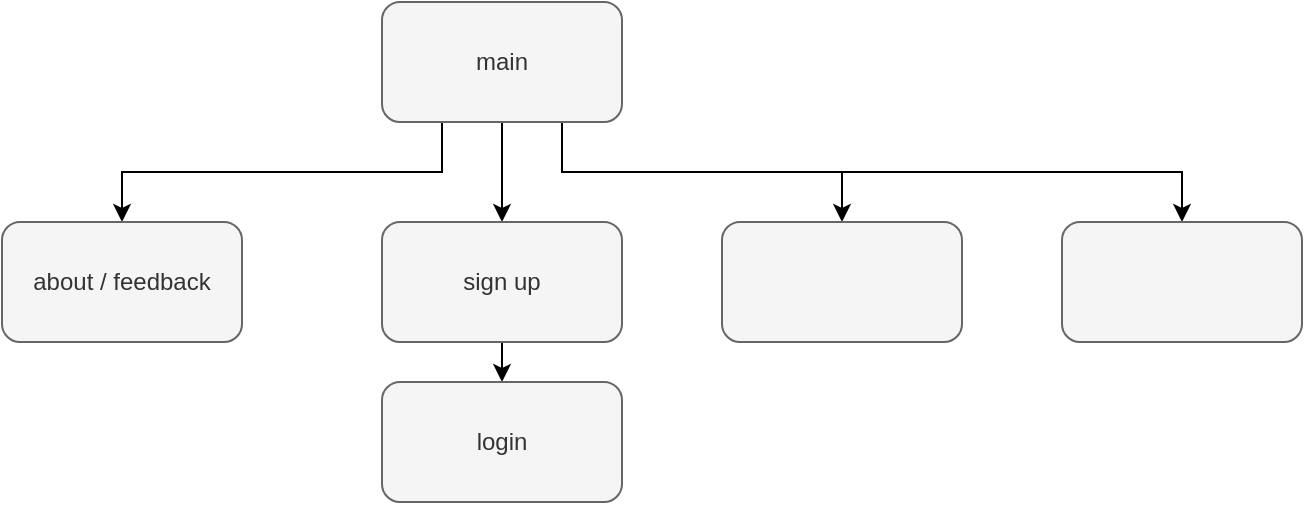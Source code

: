 <mxfile version="26.0.11" pages="7">
  <diagram id="gh9k_8j52p-O5H_IlMyc" name="Hierarchy">
    <mxGraphModel grid="1" page="1" gridSize="10" guides="1" tooltips="1" connect="1" arrows="1" fold="1" pageScale="1" pageWidth="827" pageHeight="1169" math="0" shadow="0">
      <root>
        <mxCell id="0" />
        <mxCell id="1" parent="0" />
        <mxCell id="qr1--aLMxvBS6sgXluEp-1" style="edgeStyle=orthogonalEdgeStyle;rounded=0;orthogonalLoop=1;jettySize=auto;html=1;exitX=0.75;exitY=1;exitDx=0;exitDy=0;entryX=0.5;entryY=0;entryDx=0;entryDy=0;" edge="1" parent="1" source="qr1--aLMxvBS6sgXluEp-5" target="qr1--aLMxvBS6sgXluEp-8">
          <mxGeometry relative="1" as="geometry" />
        </mxCell>
        <mxCell id="qr1--aLMxvBS6sgXluEp-2" style="edgeStyle=orthogonalEdgeStyle;rounded=0;orthogonalLoop=1;jettySize=auto;html=1;exitX=0.25;exitY=1;exitDx=0;exitDy=0;entryX=0.5;entryY=0;entryDx=0;entryDy=0;" edge="1" parent="1" source="qr1--aLMxvBS6sgXluEp-5" target="qr1--aLMxvBS6sgXluEp-9">
          <mxGeometry relative="1" as="geometry" />
        </mxCell>
        <mxCell id="qr1--aLMxvBS6sgXluEp-3" style="edgeStyle=orthogonalEdgeStyle;rounded=0;orthogonalLoop=1;jettySize=auto;html=1;exitX=0.75;exitY=1;exitDx=0;exitDy=0;" edge="1" parent="1" source="qr1--aLMxvBS6sgXluEp-5" target="qr1--aLMxvBS6sgXluEp-10">
          <mxGeometry relative="1" as="geometry" />
        </mxCell>
        <mxCell id="qr1--aLMxvBS6sgXluEp-4" value="" style="edgeStyle=orthogonalEdgeStyle;rounded=0;orthogonalLoop=1;jettySize=auto;html=1;" edge="1" parent="1" source="qr1--aLMxvBS6sgXluEp-5" target="qr1--aLMxvBS6sgXluEp-7">
          <mxGeometry relative="1" as="geometry" />
        </mxCell>
        <mxCell id="qr1--aLMxvBS6sgXluEp-5" value="main" style="rounded=1;whiteSpace=wrap;html=1;fillColor=#f5f5f5;strokeColor=#666666;fontColor=#333333;" vertex="1" parent="1">
          <mxGeometry x="299" y="40" width="120" height="60" as="geometry" />
        </mxCell>
        <mxCell id="qr1--aLMxvBS6sgXluEp-6" value="" style="edgeStyle=orthogonalEdgeStyle;rounded=0;orthogonalLoop=1;jettySize=auto;html=1;" edge="1" parent="1" source="qr1--aLMxvBS6sgXluEp-7">
          <mxGeometry relative="1" as="geometry">
            <mxPoint x="359" y="230" as="targetPoint" />
          </mxGeometry>
        </mxCell>
        <mxCell id="qr1--aLMxvBS6sgXluEp-7" value="sign up" style="rounded=1;whiteSpace=wrap;html=1;fillColor=#f5f5f5;strokeColor=#666666;fontColor=#333333;" vertex="1" parent="1">
          <mxGeometry x="299" y="150" width="120" height="60" as="geometry" />
        </mxCell>
        <mxCell id="qr1--aLMxvBS6sgXluEp-8" value="&lt;span style=&quot;color: rgba(0, 0, 0, 0); font-family: monospace; font-size: 0px; text-align: start; text-wrap-mode: nowrap;&quot;&gt;%3CmxGraphModel%3E%3Croot%3E%3CmxCell%20id%3D%220%22%2F%3E%3CmxCell%20id%3D%221%22%20parent%3D%220%22%2F%3E%3CmxCell%20id%3D%222%22%20value%3D%22login%22%20style%3D%22rounded%3D1%3BwhiteSpace%3Dwrap%3Bhtml%3D1%3BfillColor%3D%23fff2cc%3BstrokeColor%3D%23d6b656%3B%22%20vertex%3D%221%22%20parent%3D%221%22%3E%3CmxGeometry%20x%3D%22299%22%20y%3D%22230%22%20width%3D%22120%22%20height%3D%2260%22%20as%3D%22geometry%22%2F%3E%3C%2FmxCell%3E%3C%2Froot%3E%3C%2FmxGraphModel%3E&lt;/span&gt;" style="rounded=1;whiteSpace=wrap;html=1;fillColor=#f5f5f5;strokeColor=#666666;fontColor=#333333;" vertex="1" parent="1">
          <mxGeometry x="639" y="150" width="120" height="60" as="geometry" />
        </mxCell>
        <mxCell id="qr1--aLMxvBS6sgXluEp-9" value="about / feedback" style="rounded=1;whiteSpace=wrap;html=1;fillColor=#f5f5f5;strokeColor=#666666;fontColor=#333333;" vertex="1" parent="1">
          <mxGeometry x="109" y="150" width="120" height="60" as="geometry" />
        </mxCell>
        <mxCell id="qr1--aLMxvBS6sgXluEp-10" value="" style="rounded=1;whiteSpace=wrap;html=1;fillColor=#f5f5f5;strokeColor=#666666;fontColor=#333333;" vertex="1" parent="1">
          <mxGeometry x="469" y="150" width="120" height="60" as="geometry" />
        </mxCell>
        <mxCell id="qr1--aLMxvBS6sgXluEp-11" value="login" style="rounded=1;whiteSpace=wrap;html=1;fillColor=#f5f5f5;strokeColor=#666666;fontColor=#333333;" vertex="1" parent="1">
          <mxGeometry x="299" y="230" width="120" height="60" as="geometry" />
        </mxCell>
      </root>
    </mxGraphModel>
  </diagram>
  <diagram name="main" id="wjsfS9H0K3WqRL_IGj73">
    <mxGraphModel dx="794" dy="1581" grid="1" gridSize="10" guides="1" tooltips="1" connect="1" arrows="1" fold="1" page="1" pageScale="1" pageWidth="827" pageHeight="1169" math="0" shadow="0">
      <root>
        <mxCell id="0" />
        <mxCell id="1" parent="0" />
        <mxCell id="0zikvnsv1QmQRvV2v9ot-1" value="" style="whiteSpace=wrap;html=1;aspect=fixed;" parent="1" vertex="1">
          <mxGeometry x="103" y="-60" width="897" height="897" as="geometry" />
        </mxCell>
        <mxCell id="0zikvnsv1QmQRvV2v9ot-2" value="LOGO" style="rounded=0;whiteSpace=wrap;html=1;fillColor=#f5f5f5;strokeColor=#666666;fontColor=#333333;" parent="1" vertex="1">
          <mxGeometry x="130" y="-30" width="140" height="60" as="geometry" />
        </mxCell>
        <mxCell id="0zikvnsv1QmQRvV2v9ot-4" value="PICTURE" style="rounded=0;whiteSpace=wrap;html=1;" parent="1" vertex="1">
          <mxGeometry x="165" y="170" width="770" height="200" as="geometry" />
        </mxCell>
        <mxCell id="0zikvnsv1QmQRvV2v9ot-5" value="Sloagan" style="rounded=0;whiteSpace=wrap;html=1;fillColor=#E6E6E6;strokeColor=#666666;fontColor=#333333;" parent="1" vertex="1">
          <mxGeometry x="181.5" y="440" width="740" height="70" as="geometry" />
        </mxCell>
        <mxCell id="A7arfnjbcEf4aqOE2lvE-1" value="&amp;nbsp; &amp;nbsp; &amp;nbsp;HOME&amp;nbsp; |&amp;nbsp; &amp;nbsp; &amp;nbsp; &amp;nbsp; &amp;nbsp; &amp;nbsp; &amp;nbsp; &amp;nbsp; &amp;nbsp; &amp;nbsp; &amp;nbsp;|&amp;nbsp; &amp;nbsp; &amp;nbsp; &amp;nbsp; &amp;nbsp; &amp;nbsp; &amp;nbsp; &amp;nbsp; &amp;nbsp; &amp;nbsp; |&amp;nbsp; &amp;nbsp; &amp;nbsp; &amp;nbsp; &amp;nbsp; &amp;nbsp; &amp;nbsp; &amp;nbsp; &amp;nbsp; &amp;nbsp; &amp;nbsp; |&amp;nbsp; &amp;nbsp;ABOUT&amp;nbsp; |&amp;nbsp; LOGIN/ SIGN&lt;span style=&quot;background-color: initial;&quot;&gt;UP |&amp;nbsp; &amp;nbsp; &amp;nbsp; &amp;nbsp; &amp;nbsp; &amp;nbsp; &amp;nbsp; &amp;nbsp; &amp;nbsp; &amp;nbsp; &amp;nbsp; &amp;nbsp; &amp;nbsp; &amp;nbsp; &amp;nbsp; &amp;nbsp; &amp;nbsp; &amp;nbsp; &amp;nbsp; &amp;nbsp; &amp;nbsp; &amp;nbsp; &amp;nbsp; &amp;nbsp; &amp;nbsp; &amp;nbsp; &amp;nbsp;&lt;/span&gt;" style="rounded=0;whiteSpace=wrap;html=1;fillColor=#B3B3B3;align=left;" vertex="1" parent="1">
          <mxGeometry x="103" y="60" width="897" height="30" as="geometry" />
        </mxCell>
        <mxCell id="0zikvnsv1QmQRvV2v9ot-7" value="" style="rounded=0;whiteSpace=wrap;html=1;fillColor=#bac8d3;strokeColor=#23445d;" parent="1" vertex="1">
          <mxGeometry x="166.5" y="580" width="770" height="200" as="geometry" />
        </mxCell>
        <mxCell id="0zikvnsv1QmQRvV2v9ot-8" value="" style="rounded=0;whiteSpace=wrap;html=1;fillColor=#b0e3e6;strokeColor=#0e8088;" parent="1" vertex="1">
          <mxGeometry x="167" y="580" width="253" height="200" as="geometry" />
        </mxCell>
        <mxCell id="0zikvnsv1QmQRvV2v9ot-9" value="" style="rounded=0;whiteSpace=wrap;html=1;fillColor=#d0cee2;strokeColor=#56517e;" parent="1" vertex="1">
          <mxGeometry x="691.5" y="580" width="245" height="200" as="geometry" />
        </mxCell>
        <mxCell id="0zikvnsv1QmQRvV2v9ot-10" value="&lt;h1 style=&quot;margin-top: 0px;&quot;&gt;Heading&lt;/h1&gt;&lt;p&gt;Lorem ipsum dolor sit amet, consectetur adipisicing elit, sed do eiusmod tempor incididunt ut labore et dolore magna aliqua.&lt;/p&gt;" style="text;html=1;whiteSpace=wrap;overflow=hidden;rounded=0;" parent="1" vertex="1">
          <mxGeometry x="203.5" y="610" width="180" height="120" as="geometry" />
        </mxCell>
        <mxCell id="0zikvnsv1QmQRvV2v9ot-11" value="&lt;h1 style=&quot;margin-top: 0px;&quot;&gt;Heading&lt;/h1&gt;&lt;p&gt;Lorem ipsum dolor sit amet, consectetur adipisicing elit, sed do eiusmod tempor incididunt ut labore et dolore magna aliqua.&lt;/p&gt;" style="text;html=1;whiteSpace=wrap;overflow=hidden;rounded=0;" parent="1" vertex="1">
          <mxGeometry x="461.5" y="610" width="180" height="120" as="geometry" />
        </mxCell>
        <mxCell id="0zikvnsv1QmQRvV2v9ot-12" value="&lt;h1 style=&quot;margin-top: 0px;&quot;&gt;Heading&lt;/h1&gt;&lt;p&gt;Lorem ipsum dolor sit amet, consectetur adipisicing elit, sed do eiusmod tempor incididunt ut labore et dolore magna aliqua.&lt;/p&gt;" style="text;html=1;whiteSpace=wrap;overflow=hidden;rounded=0;" parent="1" vertex="1">
          <mxGeometry x="724" y="610" width="180" height="120" as="geometry" />
        </mxCell>
        <mxCell id="0zikvnsv1QmQRvV2v9ot-6" value="Search" style="strokeWidth=1;shadow=0;dashed=0;align=center;html=1;shape=mxgraph.mockup.forms.searchBox;strokeColor=#999999;mainText=;strokeColor2=#008cff;fontColor=#666666;fontSize=17;align=left;spacingLeft=3;whiteSpace=wrap;" parent="1" vertex="1">
          <mxGeometry x="800" y="65" width="145" height="20" as="geometry" />
        </mxCell>
      </root>
    </mxGraphModel>
  </diagram>
  <diagram id="xjAYQ43aV0a9z9rKQCAt" name="login">
    <mxGraphModel dx="794" dy="1581" grid="1" gridSize="10" guides="1" tooltips="1" connect="1" arrows="1" fold="1" page="1" pageScale="1" pageWidth="827" pageHeight="1169" math="0" shadow="0">
      <root>
        <mxCell id="0" />
        <mxCell id="1" parent="0" />
        <mxCell id="kjtjScrdfCNOhyQfRhgH-1" value="" style="whiteSpace=wrap;html=1;aspect=fixed;" parent="1" vertex="1">
          <mxGeometry x="103" y="-60" width="897" height="897" as="geometry" />
        </mxCell>
        <mxCell id="kjtjScrdfCNOhyQfRhgH-2" value="LOGO" style="rounded=0;whiteSpace=wrap;html=1;fillColor=#f5f5f5;strokeColor=#666666;fontColor=#333333;" parent="1" vertex="1">
          <mxGeometry x="130" y="-30" width="140" height="60" as="geometry" />
        </mxCell>
        <mxCell id="kjtjScrdfCNOhyQfRhgH-4" value="Search" style="strokeWidth=1;shadow=0;dashed=0;align=center;html=1;shape=mxgraph.mockup.forms.searchBox;strokeColor=#999999;mainText=;strokeColor2=#008cff;fontColor=#666666;fontSize=17;align=left;spacingLeft=3;whiteSpace=wrap;" parent="1" vertex="1">
          <mxGeometry x="800" y="65" width="145" height="20" as="geometry" />
        </mxCell>
        <mxCell id="kjtjScrdfCNOhyQfRhgH-6" value="Username" style="fillColor=none;strokeColor=none;align=left;fontSize=14;" parent="1" vertex="1">
          <mxGeometry x="290" y="200" width="260" height="40" as="geometry" />
        </mxCell>
        <mxCell id="kjtjScrdfCNOhyQfRhgH-7" value="" style="html=1;shadow=0;dashed=0;shape=mxgraph.bootstrap.rrect;rSize=5;fillColor=none;strokeColor=#999999;align=left;spacing=15;fontSize=14;fontColor=#6C767D;" parent="1" vertex="1">
          <mxGeometry x="290" y="240" width="480" height="30" as="geometry" />
        </mxCell>
        <mxCell id="kjtjScrdfCNOhyQfRhgH-8" value="Password" style="fillColor=none;strokeColor=none;align=left;fontSize=14;" parent="1" vertex="1">
          <mxGeometry x="290" y="300" width="260" height="40" as="geometry" />
        </mxCell>
        <mxCell id="kjtjScrdfCNOhyQfRhgH-9" value="" style="html=1;shadow=0;dashed=0;shape=mxgraph.bootstrap.rrect;rSize=5;fillColor=none;strokeColor=#999999;align=left;spacing=15;fontSize=14;fontColor=#6C767D;" parent="1" vertex="1">
          <mxGeometry x="290" y="340" width="480" height="30" as="geometry" />
        </mxCell>
        <mxCell id="kjtjScrdfCNOhyQfRhgH-10" value="Check me out" style="html=1;shadow=0;dashed=0;shape=mxgraph.bootstrap.rrect;rSize=2;fillColor=#EDEDED;strokeColor=#999999;align=left;fontSize=14;fontColor=#000000;labelPosition=right;verticalLabelPosition=middle;verticalAlign=middle;spacingLeft=5;spacingTop=-2;gradientColor=#DEDEDE;" parent="1" vertex="1">
          <mxGeometry x="300" y="415" width="10" height="10" as="geometry" />
        </mxCell>
        <mxCell id="kjtjScrdfCNOhyQfRhgH-11" value="Login" style="html=1;shadow=0;dashed=0;shape=mxgraph.bootstrap.rrect;rSize=5;fillColor=#0085FC;strokeColor=none;align=center;fontSize=14;fontColor=#FFFFFF;" parent="1" vertex="1">
          <mxGeometry x="300" y="450" width="70" height="30" as="geometry" />
        </mxCell>
        <mxCell id="kjtjScrdfCNOhyQfRhgH-12" value="&lt;h1 style=&quot;margin-top: 0px;&quot;&gt;Login&lt;/h1&gt;" style="text;html=1;whiteSpace=wrap;overflow=hidden;rounded=0;" parent="1" vertex="1">
          <mxGeometry x="230" y="140" width="180" height="37" as="geometry" />
        </mxCell>
        <mxCell id="kjtjScrdfCNOhyQfRhgH-13" value="Don&#39;t have an account? sign up here!" style="fillColor=none;strokeColor=none;align=left;spacing=2;fontSize=12;fontColor=light-dark(#0a12ff, #6a6a6a);fontStyle=4" parent="1" vertex="1">
          <mxGeometry x="290" y="550" width="260" height="30" as="geometry" />
        </mxCell>
        <mxCell id="kjtjScrdfCNOhyQfRhgH-14" value="Forgot password? click here!" style="fillColor=none;strokeColor=none;align=left;spacing=2;fontSize=12;fontColor=light-dark(#0a12ff, #6a6a6a);fontStyle=4" parent="1" vertex="1">
          <mxGeometry x="290" y="510" width="260" height="30" as="geometry" />
        </mxCell>
        <mxCell id="0cOzMw6QewIpDIrrUqdo-1" value="&amp;nbsp; &amp;nbsp; &amp;nbsp;HOME&amp;nbsp; |&amp;nbsp; &amp;nbsp; &amp;nbsp; &amp;nbsp; &amp;nbsp; &amp;nbsp; &amp;nbsp; &amp;nbsp; &amp;nbsp; &amp;nbsp; &amp;nbsp;|&amp;nbsp; &amp;nbsp; &amp;nbsp; &amp;nbsp; &amp;nbsp; &amp;nbsp; &amp;nbsp; &amp;nbsp; &amp;nbsp; &amp;nbsp; |&amp;nbsp; &amp;nbsp; &amp;nbsp; &amp;nbsp; &amp;nbsp; &amp;nbsp; &amp;nbsp; &amp;nbsp; &amp;nbsp; &amp;nbsp; &amp;nbsp; |&amp;nbsp; &amp;nbsp;ABOUT&amp;nbsp; |&amp;nbsp; LOGIN/ SIGN&lt;span style=&quot;background-color: initial;&quot;&gt;UP |&amp;nbsp; &amp;nbsp; &amp;nbsp; &amp;nbsp; &amp;nbsp; &amp;nbsp; &amp;nbsp; &amp;nbsp; &amp;nbsp; &amp;nbsp; &amp;nbsp; &amp;nbsp; &amp;nbsp; &amp;nbsp; &amp;nbsp; &amp;nbsp; &amp;nbsp; &amp;nbsp; &amp;nbsp; &amp;nbsp; &amp;nbsp; &amp;nbsp; &amp;nbsp; &amp;nbsp; &amp;nbsp; &amp;nbsp; &amp;nbsp;&lt;/span&gt;" style="rounded=0;whiteSpace=wrap;html=1;fillColor=#B3B3B3;align=left;" vertex="1" parent="1">
          <mxGeometry x="103" y="60" width="897" height="30" as="geometry" />
        </mxCell>
        <mxCell id="2nsWFMbvYq0LNo2KDwIz-1" value="Search" style="strokeWidth=1;shadow=0;dashed=0;align=center;html=1;shape=mxgraph.mockup.forms.searchBox;strokeColor=#999999;mainText=;strokeColor2=#008cff;fontColor=#666666;fontSize=17;align=left;spacingLeft=3;whiteSpace=wrap;" parent="1" vertex="1">
          <mxGeometry x="800" y="65" width="145" height="20" as="geometry" />
        </mxCell>
      </root>
    </mxGraphModel>
  </diagram>
  <diagram id="nfIUFj4aCnkDV6hyjlWG" name="signup">
    <mxGraphModel dx="794" dy="1581" grid="1" gridSize="10" guides="1" tooltips="1" connect="1" arrows="1" fold="1" page="1" pageScale="1" pageWidth="827" pageHeight="1169" math="0" shadow="0">
      <root>
        <mxCell id="0" />
        <mxCell id="1" parent="0" />
        <mxCell id="V3hntcOGutsm6Ra_B3-I-1" value="" style="whiteSpace=wrap;html=1;aspect=fixed;" parent="1" vertex="1">
          <mxGeometry x="101" y="-70" width="897" height="897" as="geometry" />
        </mxCell>
        <mxCell id="V3hntcOGutsm6Ra_B3-I-2" value="LOGO" style="rounded=0;whiteSpace=wrap;html=1;fillColor=#f5f5f5;strokeColor=#666666;fontColor=#333333;" parent="1" vertex="1">
          <mxGeometry x="130" y="-30" width="140" height="60" as="geometry" />
        </mxCell>
        <mxCell id="V3hntcOGutsm6Ra_B3-I-4" value="Search" style="strokeWidth=1;shadow=0;dashed=0;align=center;html=1;shape=mxgraph.mockup.forms.searchBox;strokeColor=#999999;mainText=;strokeColor2=#008cff;fontColor=#666666;fontSize=17;align=left;spacingLeft=3;whiteSpace=wrap;" parent="1" vertex="1">
          <mxGeometry x="800" y="65" width="145" height="20" as="geometry" />
        </mxCell>
        <mxCell id="V3hntcOGutsm6Ra_B3-I-6" value="" style="group" parent="1" connectable="0" vertex="1">
          <mxGeometry x="129" y="183" width="841" height="485" as="geometry" />
        </mxCell>
        <mxCell id="V3hntcOGutsm6Ra_B3-I-7" value="First name" style="html=1;shadow=0;dashed=0;shape=mxgraph.bootstrap.rrect;rSize=5;fillColor=none;strokeColor=#999999;align=left;spacing=15;fontSize=14;fontColor=#6C767D;" parent="V3hntcOGutsm6Ra_B3-I-6" vertex="1">
          <mxGeometry x="2.097" y="44.091" width="408.965" height="33.068" as="geometry" />
        </mxCell>
        <mxCell id="V3hntcOGutsm6Ra_B3-I-8" value="Email" style="html=1;shadow=0;dashed=0;shape=mxgraph.bootstrap.rrect;rSize=5;fillColor=none;strokeColor=#999999;align=left;spacing=15;fontSize=14;fontColor=#6C767D;" parent="V3hntcOGutsm6Ra_B3-I-6" vertex="1">
          <mxGeometry x="432.035" y="44.091" width="408.965" height="33.068" as="geometry" />
        </mxCell>
        <mxCell id="V3hntcOGutsm6Ra_B3-I-9" value="Last name" style="html=1;shadow=0;dashed=0;shape=mxgraph.bootstrap.rrect;rSize=5;fillColor=none;strokeColor=#999999;align=left;spacing=15;fontSize=14;fontColor=#6C767D;" parent="V3hntcOGutsm6Ra_B3-I-6" vertex="1">
          <mxGeometry y="132.273" width="408.965" height="33.068" as="geometry" />
        </mxCell>
        <mxCell id="V3hntcOGutsm6Ra_B3-I-10" value="Password" style="html=1;shadow=0;dashed=0;shape=mxgraph.bootstrap.rrect;rSize=5;fillColor=none;strokeColor=#999999;align=left;spacing=15;fontSize=14;fontColor=#6C767D;" parent="V3hntcOGutsm6Ra_B3-I-6" vertex="1">
          <mxGeometry x="432.035" y="132.273" width="408.965" height="33.068" as="geometry" />
        </mxCell>
        <mxCell id="V3hntcOGutsm6Ra_B3-I-14" value="Terms and conditions" style="fillColor=none;strokeColor=none;align=left;fontSize=14;fontColor=#212529;" parent="V3hntcOGutsm6Ra_B3-I-6" vertex="1">
          <mxGeometry x="432.035" y="286.591" width="209.726" height="33.068" as="geometry" />
        </mxCell>
        <mxCell id="V3hntcOGutsm6Ra_B3-I-15" value="I accept to the terms and conditions of this website&amp;nbsp;" style="html=1;shadow=0;dashed=0;shape=mxgraph.bootstrap.checkbox2;labelPosition=right;verticalLabelPosition=middle;align=left;verticalAlign=middle;gradientColor=#DEDEDE;fillColor=#EDEDED;strokeColor=#666666;checked=1;spacing=5;fontColor=#212529;checkedFill=#0085FC;checkedStroke=#ffffff;sketch=0;" parent="V3hntcOGutsm6Ra_B3-I-6" vertex="1">
          <mxGeometry x="466.64" y="319.659" width="10.486" height="11.023" as="geometry" />
        </mxCell>
        <mxCell id="V3hntcOGutsm6Ra_B3-I-16" value="Sign in" style="html=1;shadow=0;dashed=0;shape=mxgraph.bootstrap.rrect;rSize=5;fillColor=#0085FC;strokeColor=none;align=center;fontSize=14;fontColor=#FFFFFF;sketch=0;" parent="V3hntcOGutsm6Ra_B3-I-6" vertex="1">
          <mxGeometry x="431.0" y="437.002" width="62.918" height="33.068" as="geometry" />
        </mxCell>
        <mxCell id="V3hntcOGutsm6Ra_B3-I-17" value="I accept to the privacy policy of this website&amp;nbsp;" style="html=1;shadow=0;dashed=0;shape=mxgraph.bootstrap.checkbox2;labelPosition=right;verticalLabelPosition=middle;align=left;verticalAlign=middle;gradientColor=#DEDEDE;fillColor=#EDEDED;strokeColor=#666666;checked=1;spacing=5;fontColor=#212529;checkedFill=#0085FC;checkedStroke=#ffffff;sketch=0;" parent="V3hntcOGutsm6Ra_B3-I-6" vertex="1">
          <mxGeometry x="466.64" y="385.795" width="10.486" height="11.023" as="geometry" />
        </mxCell>
        <mxCell id="V3hntcOGutsm6Ra_B3-I-18" value="First name" style="fillColor=none;strokeColor=none;align=left;fontSize=14;fontColor=#212529;" parent="V3hntcOGutsm6Ra_B3-I-6" vertex="1">
          <mxGeometry width="209.726" height="33.068" as="geometry" />
        </mxCell>
        <mxCell id="V3hntcOGutsm6Ra_B3-I-19" value="Last name" style="fillColor=none;strokeColor=none;align=left;fontSize=14;fontColor=#212529;" parent="V3hntcOGutsm6Ra_B3-I-6" vertex="1">
          <mxGeometry y="99.205" width="209.726" height="33.068" as="geometry" />
        </mxCell>
        <mxCell id="V3hntcOGutsm6Ra_B3-I-20" value="Email" style="fillColor=none;strokeColor=none;align=left;fontSize=14;fontColor=#212529;" parent="V3hntcOGutsm6Ra_B3-I-6" vertex="1">
          <mxGeometry x="432.035" y="11.023" width="209.726" height="33.068" as="geometry" />
        </mxCell>
        <mxCell id="V3hntcOGutsm6Ra_B3-I-21" value="Password" style="fillColor=none;strokeColor=none;align=left;fontSize=14;fontColor=#212529;" parent="V3hntcOGutsm6Ra_B3-I-6" vertex="1">
          <mxGeometry x="432.035" y="99.205" width="209.726" height="33.068" as="geometry" />
        </mxCell>
        <mxCell id="V3hntcOGutsm6Ra_B3-I-22" value="Repeat Password" style="fillColor=none;strokeColor=none;align=left;fontSize=14;fontColor=#212529;" parent="V3hntcOGutsm6Ra_B3-I-6" vertex="1">
          <mxGeometry x="432.035" y="187.386" width="209.726" height="33.068" as="geometry" />
        </mxCell>
        <mxCell id="V3hntcOGutsm6Ra_B3-I-23" value="Repeat Password" style="html=1;shadow=0;dashed=0;shape=mxgraph.bootstrap.rrect;rSize=5;fillColor=none;strokeColor=#999999;align=left;spacing=15;fontSize=14;fontColor=#6C767D;" parent="V3hntcOGutsm6Ra_B3-I-6" vertex="1">
          <mxGeometry x="432.035" y="220.455" width="408.965" height="33.068" as="geometry" />
        </mxCell>
        <mxCell id="V3hntcOGutsm6Ra_B3-I-24" value="Privacy policy" style="fillColor=none;strokeColor=none;align=left;fontSize=14;fontColor=#212529;" parent="V3hntcOGutsm6Ra_B3-I-6" vertex="1">
          <mxGeometry x="432.035" y="352.727" width="209.726" height="33.068" as="geometry" />
        </mxCell>
        <mxCell id="V3hntcOGutsm6Ra_B3-I-25" value="Username" style="html=1;shadow=0;dashed=0;shape=mxgraph.bootstrap.rrect;rSize=5;fillColor=none;strokeColor=#999999;align=left;spacing=15;fontSize=14;fontColor=#6C767D;" parent="V3hntcOGutsm6Ra_B3-I-6" vertex="1">
          <mxGeometry y="220.455" width="408.965" height="33.068" as="geometry" />
        </mxCell>
        <mxCell id="V3hntcOGutsm6Ra_B3-I-26" value="Username" style="fillColor=none;strokeColor=none;align=left;fontSize=14;fontColor=#212529;" parent="V3hntcOGutsm6Ra_B3-I-6" vertex="1">
          <mxGeometry x="2.097" y="187.386" width="209.726" height="33.068" as="geometry" />
        </mxCell>
        <mxCell id="V3hntcOGutsm6Ra_B3-I-28" value="&lt;h1 style=&quot;margin-top: 0px;&quot;&gt;Sign Up&lt;/h1&gt;" style="text;html=1;whiteSpace=wrap;overflow=hidden;rounded=0;" parent="1" vertex="1">
          <mxGeometry x="125.81" y="120" width="180" height="37" as="geometry" />
        </mxCell>
        <mxCell id="8DYe3K07SOSBNa4JyqYy-1" value="&amp;nbsp; &amp;nbsp; &amp;nbsp;HOME&amp;nbsp; |&amp;nbsp; &amp;nbsp; &amp;nbsp; &amp;nbsp; &amp;nbsp; &amp;nbsp; &amp;nbsp; &amp;nbsp; &amp;nbsp; &amp;nbsp; &amp;nbsp;|&amp;nbsp; &amp;nbsp; &amp;nbsp; &amp;nbsp; &amp;nbsp; &amp;nbsp; &amp;nbsp; &amp;nbsp; &amp;nbsp; &amp;nbsp; |&amp;nbsp; &amp;nbsp; &amp;nbsp; &amp;nbsp; &amp;nbsp; &amp;nbsp; &amp;nbsp; &amp;nbsp; &amp;nbsp; &amp;nbsp; &amp;nbsp; |&amp;nbsp; &amp;nbsp;ABOUT&amp;nbsp; |&amp;nbsp; LOGIN/ SIGN&lt;span style=&quot;background-color: initial;&quot;&gt;UP |&amp;nbsp; &amp;nbsp; &amp;nbsp; &amp;nbsp; &amp;nbsp; &amp;nbsp; &amp;nbsp; &amp;nbsp; &amp;nbsp; &amp;nbsp; &amp;nbsp; &amp;nbsp; &amp;nbsp; &amp;nbsp; &amp;nbsp; &amp;nbsp; &amp;nbsp; &amp;nbsp; &amp;nbsp; &amp;nbsp; &amp;nbsp; &amp;nbsp; &amp;nbsp; &amp;nbsp; &amp;nbsp; &amp;nbsp; &amp;nbsp;&lt;/span&gt;" style="rounded=0;whiteSpace=wrap;html=1;fillColor=#B3B3B3;align=left;" vertex="1" parent="1">
          <mxGeometry x="101" y="60" width="897" height="30" as="geometry" />
        </mxCell>
        <mxCell id="jXN9Dp-pCVS0CA4oW2np-1" value="Search" style="strokeWidth=1;shadow=0;dashed=0;align=center;html=1;shape=mxgraph.mockup.forms.searchBox;strokeColor=#999999;mainText=;strokeColor2=#008cff;fontColor=#666666;fontSize=17;align=left;spacingLeft=3;whiteSpace=wrap;" parent="1" vertex="1">
          <mxGeometry x="800" y="65" width="145" height="20" as="geometry" />
        </mxCell>
      </root>
    </mxGraphModel>
  </diagram>
  <diagram id="YfUFxbhVrNAYOnFuynQa" name="forgot password">
    <mxGraphModel dx="794" dy="1581" grid="1" gridSize="10" guides="1" tooltips="1" connect="1" arrows="1" fold="1" page="1" pageScale="1" pageWidth="827" pageHeight="1169" math="0" shadow="0">
      <root>
        <mxCell id="0" />
        <mxCell id="1" parent="0" />
        <mxCell id="AyVMk0ifrNWIZWzYDjm0-1" value="" style="whiteSpace=wrap;html=1;aspect=fixed;" parent="1" vertex="1">
          <mxGeometry x="103" y="-60" width="897" height="897" as="geometry" />
        </mxCell>
        <mxCell id="AyVMk0ifrNWIZWzYDjm0-2" value="LOGO" style="rounded=0;whiteSpace=wrap;html=1;fillColor=#f5f5f5;strokeColor=#666666;fontColor=#333333;" parent="1" vertex="1">
          <mxGeometry x="130" y="-30" width="140" height="60" as="geometry" />
        </mxCell>
        <mxCell id="AyVMk0ifrNWIZWzYDjm0-4" value="Search" style="strokeWidth=1;shadow=0;dashed=0;align=center;html=1;shape=mxgraph.mockup.forms.searchBox;strokeColor=#999999;mainText=;strokeColor2=#008cff;fontColor=#666666;fontSize=17;align=left;spacingLeft=3;whiteSpace=wrap;" parent="1" vertex="1">
          <mxGeometry x="800" y="65" width="145" height="20" as="geometry" />
        </mxCell>
        <mxCell id="AyVMk0ifrNWIZWzYDjm0-6" value="Username" style="fillColor=none;strokeColor=none;align=left;fontSize=14;" parent="1" vertex="1">
          <mxGeometry x="290" y="200.0" width="260" height="40" as="geometry" />
        </mxCell>
        <mxCell id="AyVMk0ifrNWIZWzYDjm0-7" value="" style="html=1;shadow=0;dashed=0;shape=mxgraph.bootstrap.rrect;rSize=5;fillColor=none;strokeColor=#999999;align=left;spacing=15;fontSize=14;fontColor=#6C767D;" parent="1" vertex="1">
          <mxGeometry x="290" y="240.0" width="480" height="30" as="geometry" />
        </mxCell>
        <mxCell id="AyVMk0ifrNWIZWzYDjm0-8" value="New Password" style="fillColor=none;strokeColor=none;align=left;fontSize=14;" parent="1" vertex="1">
          <mxGeometry x="290" y="300.0" width="260" height="40" as="geometry" />
        </mxCell>
        <mxCell id="AyVMk0ifrNWIZWzYDjm0-9" value="" style="html=1;shadow=0;dashed=0;shape=mxgraph.bootstrap.rrect;rSize=5;fillColor=none;strokeColor=#999999;align=left;spacing=15;fontSize=14;fontColor=#6C767D;" parent="1" vertex="1">
          <mxGeometry x="290" y="340.0" width="480" height="30" as="geometry" />
        </mxCell>
        <mxCell id="AyVMk0ifrNWIZWzYDjm0-10" value="Save&amp;nbsp;" style="html=1;shadow=0;dashed=0;shape=mxgraph.bootstrap.rrect;rSize=5;fillColor=#0085FC;strokeColor=none;align=center;fontSize=14;fontColor=#FFFFFF;" parent="1" vertex="1">
          <mxGeometry x="290" y="520" width="60" height="30" as="geometry" />
        </mxCell>
        <mxCell id="AyVMk0ifrNWIZWzYDjm0-11" value="&lt;h1 style=&quot;margin-top: 0px;&quot;&gt;Forgotten password&lt;/h1&gt;" style="text;html=1;whiteSpace=wrap;overflow=hidden;rounded=0;" parent="1" vertex="1">
          <mxGeometry x="230" y="140" width="270" height="37" as="geometry" />
        </mxCell>
        <mxCell id="AyVMk0ifrNWIZWzYDjm0-12" value="Repeat Password" style="fillColor=none;strokeColor=none;align=left;fontSize=14;" parent="1" vertex="1">
          <mxGeometry x="290" y="400" width="260" height="40" as="geometry" />
        </mxCell>
        <mxCell id="AyVMk0ifrNWIZWzYDjm0-13" value="" style="html=1;shadow=0;dashed=0;shape=mxgraph.bootstrap.rrect;rSize=5;fillColor=none;strokeColor=#999999;align=left;spacing=15;fontSize=14;fontColor=#6C767D;" parent="1" vertex="1">
          <mxGeometry x="290" y="450" width="480" height="30" as="geometry" />
        </mxCell>
        <mxCell id="AyVMk0ifrNWIZWzYDjm0-14" value="Go back to Login" style="fillColor=none;strokeColor=none;align=left;spacing=2;fontSize=12;fontColor=light-dark(#0a12ff, #6a6a6a);fontStyle=4" parent="1" vertex="1">
          <mxGeometry x="290" y="580" width="260" height="30" as="geometry" />
        </mxCell>
        <mxCell id="bRq1iUZQ0_BWliVcqg_p-2" value="&amp;nbsp; &amp;nbsp; &amp;nbsp;HOME&amp;nbsp; |&amp;nbsp; &amp;nbsp; &amp;nbsp; &amp;nbsp; &amp;nbsp; &amp;nbsp; &amp;nbsp; &amp;nbsp; &amp;nbsp; &amp;nbsp; &amp;nbsp;|&amp;nbsp; &amp;nbsp; &amp;nbsp; &amp;nbsp; &amp;nbsp; &amp;nbsp; &amp;nbsp; &amp;nbsp; &amp;nbsp; &amp;nbsp; |&amp;nbsp; &amp;nbsp; &amp;nbsp; &amp;nbsp; &amp;nbsp; &amp;nbsp; &amp;nbsp; &amp;nbsp; &amp;nbsp; &amp;nbsp; &amp;nbsp; |&amp;nbsp; &amp;nbsp;ABOUT&amp;nbsp; |&amp;nbsp; LOGIN/ SIGN&lt;span style=&quot;background-color: initial;&quot;&gt;UP |&amp;nbsp; &amp;nbsp; &amp;nbsp; &amp;nbsp; &amp;nbsp; &amp;nbsp; &amp;nbsp; &amp;nbsp; &amp;nbsp; &amp;nbsp; &amp;nbsp; &amp;nbsp; &amp;nbsp; &amp;nbsp; &amp;nbsp; &amp;nbsp; &amp;nbsp; &amp;nbsp; &amp;nbsp; &amp;nbsp; &amp;nbsp; &amp;nbsp; &amp;nbsp; &amp;nbsp; &amp;nbsp; &amp;nbsp; &amp;nbsp;&lt;/span&gt;" style="rounded=0;whiteSpace=wrap;html=1;fillColor=#B3B3B3;align=left;" vertex="1" parent="1">
          <mxGeometry x="103" y="60" width="897" height="30" as="geometry" />
        </mxCell>
        <mxCell id="VC_oZtNNxo9lnwnBJhRg-1" value="Search" style="strokeWidth=1;shadow=0;dashed=0;align=center;html=1;shape=mxgraph.mockup.forms.searchBox;strokeColor=#999999;mainText=;strokeColor2=#008cff;fontColor=#666666;fontSize=17;align=left;spacingLeft=3;whiteSpace=wrap;" parent="1" vertex="1">
          <mxGeometry x="800" y="65" width="145" height="20" as="geometry" />
        </mxCell>
      </root>
    </mxGraphModel>
  </diagram>
  <diagram id="zQG8M1T1leO61XQrWD7c" name="about us">
    <mxGraphModel dx="1059" dy="1718" grid="1" gridSize="10" guides="1" tooltips="1" connect="1" arrows="1" fold="1" page="1" pageScale="1" pageWidth="827" pageHeight="1169" math="0" shadow="0">
      <root>
        <mxCell id="0" />
        <mxCell id="1" parent="0" />
        <mxCell id="SBaXUytAX9rVVz-WT8Ad-1" value="" style="whiteSpace=wrap;html=1;aspect=fixed;" parent="1" vertex="1">
          <mxGeometry x="103" y="-60" width="897" height="897" as="geometry" />
        </mxCell>
        <mxCell id="SBaXUytAX9rVVz-WT8Ad-2" value="LOGO" style="rounded=0;whiteSpace=wrap;html=1;fillColor=#f5f5f5;strokeColor=#666666;fontColor=#333333;" parent="1" vertex="1">
          <mxGeometry x="130" y="-30" width="140" height="60" as="geometry" />
        </mxCell>
        <mxCell id="SBaXUytAX9rVVz-WT8Ad-4" value="Search" style="strokeWidth=1;shadow=0;dashed=0;align=center;html=1;shape=mxgraph.mockup.forms.searchBox;strokeColor=#999999;mainText=;strokeColor2=#008cff;fontColor=#666666;fontSize=17;align=left;spacingLeft=3;whiteSpace=wrap;" parent="1" vertex="1">
          <mxGeometry x="800" y="65" width="145" height="20" as="geometry" />
        </mxCell>
        <mxCell id="SBaXUytAX9rVVz-WT8Ad-6" value="" style="rounded=0;whiteSpace=wrap;html=1;align=left;" parent="1" vertex="1">
          <mxGeometry x="194" y="150" width="715" height="340" as="geometry" />
        </mxCell>
        <mxCell id="SBaXUytAX9rVVz-WT8Ad-7" value="&lt;h1 style=&quot;margin-top: 0px;&quot;&gt;ABOUT US&lt;/h1&gt;&lt;p&gt;Lorem ipsum dolor sit amet, consectetur adipisicing elit, sed do eiusmod tempor incididunt ut labore et dolore magna aliqua.&lt;span style=&quot;background-color: transparent; color: light-dark(rgb(0, 0, 0), rgb(255, 255, 255));&quot;&gt;Lorem ipsum dolor sit amet, consectetur adipisicing elit, sed do eiusmod tempor incididunt ut labore et dolore magna aliqua.&lt;/span&gt;&lt;span style=&quot;background-color: transparent; color: light-dark(rgb(0, 0, 0), rgb(255, 255, 255));&quot;&gt;Lorem ipsum dolor sit amet, consectetur adipisicing elit, sed do eiusmod tempor incididunt ut labore et dolore magna aliqua.&lt;/span&gt;&lt;span style=&quot;background-color: transparent; color: light-dark(rgb(0, 0, 0), rgb(255, 255, 255));&quot;&gt;Lorem ipsum dolor sit amet, consectetur adipisicing elit, sed do eiusmod tempor incididunt ut labore et dolore magna aliqua.&lt;/span&gt;&lt;span style=&quot;background-color: transparent; color: light-dark(rgb(0, 0, 0), rgb(255, 255, 255));&quot;&gt;Lorem ipsum dolor sit amet, consectetur adipisicing elit, sed do eiusmod tempor incididunt ut labore et dolore magna aliqua.&lt;/span&gt;&lt;span style=&quot;background-color: transparent; color: light-dark(rgb(0, 0, 0), rgb(255, 255, 255));&quot;&gt;Lorem ipsum dolor sit amet, consectetur adipisicing elit, sed do eiusmod tempor incididunt ut labore et dolore magna aliqua.&lt;/span&gt;&lt;/p&gt;" style="text;html=1;whiteSpace=wrap;overflow=hidden;rounded=0;" parent="1" vertex="1">
          <mxGeometry x="240" y="180" width="580" height="170" as="geometry" />
        </mxCell>
        <mxCell id="SBaXUytAX9rVVz-WT8Ad-8" value="" style="rounded=0;whiteSpace=wrap;html=1;" parent="1" vertex="1">
          <mxGeometry x="193" y="579.5" width="715" height="151" as="geometry" />
        </mxCell>
        <mxCell id="SBaXUytAX9rVVz-WT8Ad-9" value="&lt;h1 style=&quot;margin-top: 0px;&quot;&gt;FEEDBACK&lt;/h1&gt;&lt;p&gt;INSERT FEEDBACK HERE:&lt;/p&gt;" style="text;html=1;whiteSpace=wrap;overflow=hidden;rounded=0;" parent="1" vertex="1">
          <mxGeometry x="240" y="590" width="180" height="80" as="geometry" />
        </mxCell>
        <mxCell id="SBaXUytAX9rVVz-WT8Ad-10" value="&lt;font style=&quot;color: rgb(184, 184, 184);&quot;&gt;Enter feedback here&lt;/font&gt;" style="rounded=0;whiteSpace=wrap;html=1;" parent="1" vertex="1">
          <mxGeometry x="440" y="680" width="320" height="30" as="geometry" />
        </mxCell>
        <mxCell id="SBaXUytAX9rVVz-WT8Ad-11" value="&lt;font style=&quot;color: rgb(184, 184, 184);&quot;&gt;Enter username here&lt;/font&gt;" style="rounded=0;whiteSpace=wrap;html=1;" parent="1" vertex="1">
          <mxGeometry x="240" y="680" width="180" height="30" as="geometry" />
        </mxCell>
        <mxCell id="SBaXUytAX9rVVz-WT8Ad-12" value="" style="shape=image;html=1;verticalAlign=top;verticalLabelPosition=bottom;labelBackgroundColor=#ffffff;imageAspect=0;aspect=fixed;image=https://cdn0.iconfinder.com/data/icons/evericons-24px-vol-1/24/send-128.png" parent="1" vertex="1">
          <mxGeometry x="772" y="680" width="28" height="28" as="geometry" />
        </mxCell>
        <mxCell id="SBaXUytAX9rVVz-WT8Ad-13" value="" style="endArrow=none;html=1;rounded=0;" parent="1" edge="1">
          <mxGeometry width="50" height="50" relative="1" as="geometry">
            <mxPoint x="859" y="350" as="sourcePoint" />
            <mxPoint x="244" y="350" as="targetPoint" />
          </mxGeometry>
        </mxCell>
        <mxCell id="SBaXUytAX9rVVz-WT8Ad-14" value="&lt;h1 style=&quot;margin-top: 0px;&quot;&gt;CONTACT US&lt;/h1&gt;&lt;p&gt;Lorem ipsum dolor sit amet, consectetur adipisicing elit, sed do eiusmod tempor incididunt ut labore et dolore magna aliqua.&lt;/p&gt;" style="text;html=1;whiteSpace=wrap;overflow=hidden;rounded=0;" parent="1" vertex="1">
          <mxGeometry x="240" y="370" width="470" height="90" as="geometry" />
        </mxCell>
        <mxCell id="sQ4aA-Xx5DFyq1GZjzw7-1" value="&amp;nbsp; &amp;nbsp; &amp;nbsp;HOME&amp;nbsp; |&amp;nbsp; &amp;nbsp; &amp;nbsp; &amp;nbsp; &amp;nbsp; &amp;nbsp; &amp;nbsp; &amp;nbsp; &amp;nbsp; &amp;nbsp; &amp;nbsp;|&amp;nbsp; &amp;nbsp; &amp;nbsp; &amp;nbsp; &amp;nbsp; &amp;nbsp; &amp;nbsp; &amp;nbsp; &amp;nbsp; &amp;nbsp; |&amp;nbsp; &amp;nbsp; &amp;nbsp; &amp;nbsp; &amp;nbsp; &amp;nbsp; &amp;nbsp; &amp;nbsp; &amp;nbsp; &amp;nbsp; &amp;nbsp; |&amp;nbsp; &amp;nbsp;ABOUT&amp;nbsp; |&amp;nbsp; LOGIN/ SIGN&lt;span style=&quot;background-color: initial;&quot;&gt;UP |&amp;nbsp; &amp;nbsp; &amp;nbsp; &amp;nbsp; &amp;nbsp; &amp;nbsp; &amp;nbsp; &amp;nbsp; &amp;nbsp; &amp;nbsp; &amp;nbsp; &amp;nbsp; &amp;nbsp; &amp;nbsp; &amp;nbsp; &amp;nbsp; &amp;nbsp; &amp;nbsp; &amp;nbsp; &amp;nbsp; &amp;nbsp; &amp;nbsp; &amp;nbsp; &amp;nbsp; &amp;nbsp; &amp;nbsp; &amp;nbsp;&lt;/span&gt;" style="rounded=0;whiteSpace=wrap;html=1;fillColor=#B3B3B3;align=left;" vertex="1" parent="1">
          <mxGeometry x="110" y="60" width="897" height="30" as="geometry" />
        </mxCell>
        <mxCell id="C8zqMIPycZ-nEVxu7MUl-1" value="Search" style="strokeWidth=1;shadow=0;dashed=0;align=center;html=1;shape=mxgraph.mockup.forms.searchBox;strokeColor=#999999;mainText=;strokeColor2=#008cff;fontColor=#666666;fontSize=17;align=left;spacingLeft=3;whiteSpace=wrap;" parent="1" vertex="1">
          <mxGeometry x="800" y="65" width="145" height="20" as="geometry" />
        </mxCell>
      </root>
    </mxGraphModel>
  </diagram>
  <diagram id="z7opzOG__SBmaZU33To5" name="page">
    <mxGraphModel dx="1764" dy="2085" grid="1" gridSize="10" guides="1" tooltips="1" connect="1" arrows="1" fold="1" page="1" pageScale="1" pageWidth="827" pageHeight="1169" math="0" shadow="0">
      <root>
        <mxCell id="0" />
        <mxCell id="1" parent="0" />
        <mxCell id="2hjkAx31z0cEc035OmWq-1" value="" style="whiteSpace=wrap;html=1;aspect=fixed;" vertex="1" parent="1">
          <mxGeometry x="103" y="-60" width="897" height="897" as="geometry" />
        </mxCell>
        <mxCell id="2hjkAx31z0cEc035OmWq-2" value="LOGO" style="rounded=0;whiteSpace=wrap;html=1;fillColor=#f5f5f5;strokeColor=#666666;fontColor=#333333;" vertex="1" parent="1">
          <mxGeometry x="130" y="-30" width="140" height="60" as="geometry" />
        </mxCell>
        <mxCell id="2hjkAx31z0cEc035OmWq-4" value="Search" style="strokeWidth=1;shadow=0;dashed=0;align=center;html=1;shape=mxgraph.mockup.forms.searchBox;strokeColor=#999999;mainText=;strokeColor2=#008cff;fontColor=#666666;fontSize=17;align=left;spacingLeft=3;whiteSpace=wrap;" vertex="1" parent="1">
          <mxGeometry x="800" y="65" width="145" height="20" as="geometry" />
        </mxCell>
        <mxCell id="ylSeLOggw6T8woU-LkAD-1" value="&amp;nbsp; &amp;nbsp; &amp;nbsp;HOME&amp;nbsp; |&amp;nbsp; &amp;nbsp; &amp;nbsp; &amp;nbsp; &amp;nbsp; &amp;nbsp; &amp;nbsp; &amp;nbsp; &amp;nbsp; &amp;nbsp; &amp;nbsp;|&amp;nbsp; &amp;nbsp; &amp;nbsp; &amp;nbsp; &amp;nbsp; &amp;nbsp; &amp;nbsp; &amp;nbsp; &amp;nbsp; &amp;nbsp; |&amp;nbsp; &amp;nbsp; &amp;nbsp; &amp;nbsp; &amp;nbsp; &amp;nbsp; &amp;nbsp; &amp;nbsp; &amp;nbsp; &amp;nbsp; &amp;nbsp; |&amp;nbsp; &amp;nbsp;ABOUT&amp;nbsp; |&amp;nbsp; LOGIN/ SIGN&lt;span style=&quot;background-color: initial;&quot;&gt;UP |&amp;nbsp; &amp;nbsp; &amp;nbsp; &amp;nbsp; &amp;nbsp; &amp;nbsp; &amp;nbsp; &amp;nbsp; &amp;nbsp; &amp;nbsp; &amp;nbsp; &amp;nbsp; &amp;nbsp; &amp;nbsp; &amp;nbsp; &amp;nbsp; &amp;nbsp; &amp;nbsp; &amp;nbsp; &amp;nbsp; &amp;nbsp; &amp;nbsp; &amp;nbsp; &amp;nbsp; &amp;nbsp; &amp;nbsp; &amp;nbsp;&lt;/span&gt;" style="rounded=0;whiteSpace=wrap;html=1;fillColor=#B3B3B3;align=left;" vertex="1" parent="1">
          <mxGeometry x="103" y="60" width="897" height="30" as="geometry" />
        </mxCell>
        <mxCell id="2hjkAx31z0cEc035OmWq-15" value="Search" style="strokeWidth=1;shadow=0;dashed=0;align=center;html=1;shape=mxgraph.mockup.forms.searchBox;strokeColor=#999999;mainText=;strokeColor2=#008cff;fontColor=#666666;fontSize=17;align=left;spacingLeft=3;whiteSpace=wrap;" vertex="1" parent="1">
          <mxGeometry x="800" y="65" width="145" height="20" as="geometry" />
        </mxCell>
      </root>
    </mxGraphModel>
  </diagram>
</mxfile>

